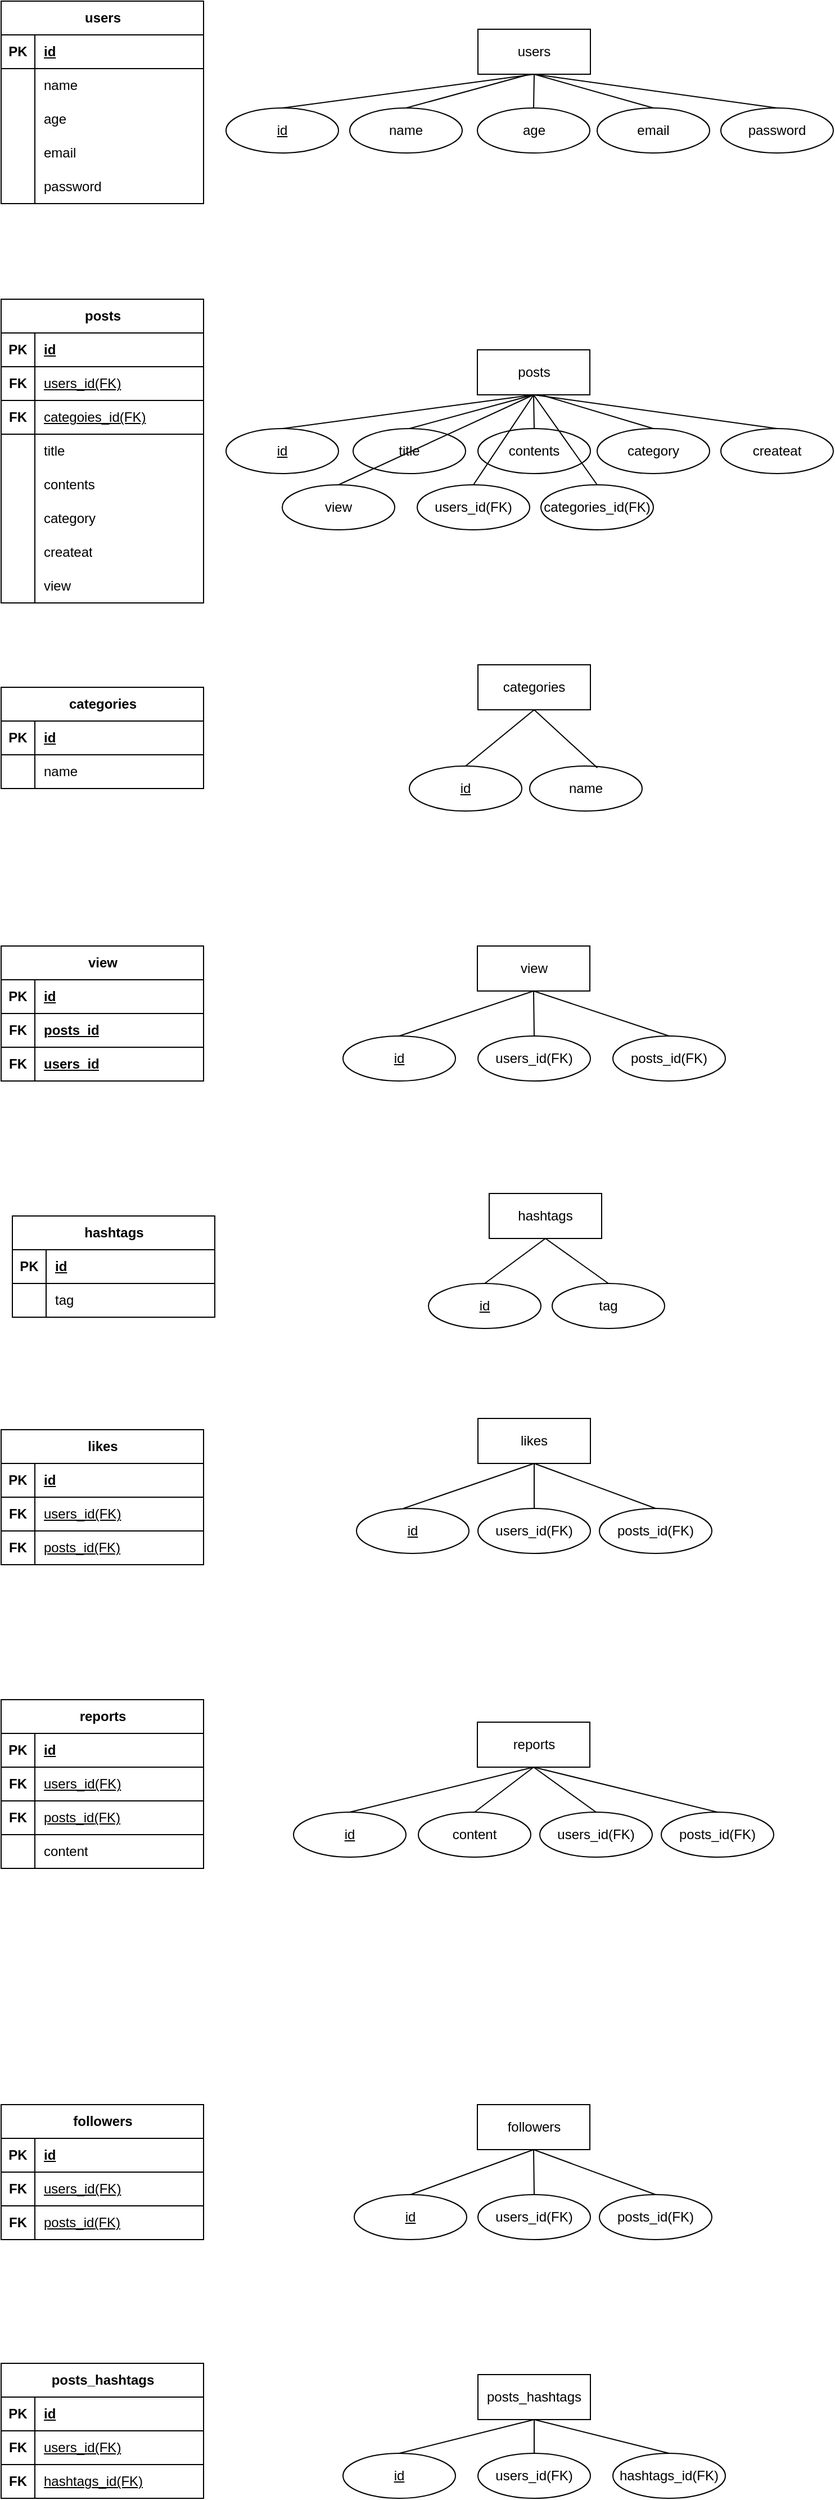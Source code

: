 <mxfile version="28.1.1">
  <diagram name="페이지-1" id="vWVoJDtwX-F9cPXq4eOB">
    <mxGraphModel dx="2129" dy="2240" grid="1" gridSize="10" guides="1" tooltips="1" connect="1" arrows="1" fold="1" page="1" pageScale="1" pageWidth="827" pageHeight="1169" math="0" shadow="0">
      <root>
        <mxCell id="0" />
        <mxCell id="1" parent="0" />
        <mxCell id="KuGaXg8JcHQKKmfSfJ2u-14" value="id" style="ellipse;whiteSpace=wrap;html=1;align=center;fontStyle=4;" vertex="1" parent="1">
          <mxGeometry x="250" y="125" width="100" height="40" as="geometry" />
        </mxCell>
        <mxCell id="KuGaXg8JcHQKKmfSfJ2u-15" value="name" style="ellipse;whiteSpace=wrap;html=1;align=center;" vertex="1" parent="1">
          <mxGeometry x="360" y="125" width="100" height="40" as="geometry" />
        </mxCell>
        <mxCell id="KuGaXg8JcHQKKmfSfJ2u-16" value="password" style="ellipse;whiteSpace=wrap;html=1;align=center;" vertex="1" parent="1">
          <mxGeometry x="690" y="125" width="100" height="40" as="geometry" />
        </mxCell>
        <mxCell id="KuGaXg8JcHQKKmfSfJ2u-17" value="email" style="ellipse;whiteSpace=wrap;html=1;align=center;" vertex="1" parent="1">
          <mxGeometry x="580" y="125" width="100" height="40" as="geometry" />
        </mxCell>
        <mxCell id="KuGaXg8JcHQKKmfSfJ2u-18" value="age" style="ellipse;whiteSpace=wrap;html=1;align=center;" vertex="1" parent="1">
          <mxGeometry x="473.5" y="125" width="100" height="40" as="geometry" />
        </mxCell>
        <mxCell id="KuGaXg8JcHQKKmfSfJ2u-19" value="users" style="whiteSpace=wrap;html=1;align=center;" vertex="1" parent="1">
          <mxGeometry x="474" y="55" width="100" height="40" as="geometry" />
        </mxCell>
        <mxCell id="KuGaXg8JcHQKKmfSfJ2u-24" value="" style="endArrow=none;html=1;rounded=0;entryX=0.5;entryY=1;entryDx=0;entryDy=0;exitX=0.5;exitY=0;exitDx=0;exitDy=0;" edge="1" parent="1" source="KuGaXg8JcHQKKmfSfJ2u-14" target="KuGaXg8JcHQKKmfSfJ2u-19">
          <mxGeometry relative="1" as="geometry">
            <mxPoint x="300" y="123.46" as="sourcePoint" />
            <mxPoint x="460" y="123.46" as="targetPoint" />
          </mxGeometry>
        </mxCell>
        <mxCell id="KuGaXg8JcHQKKmfSfJ2u-25" value="" style="endArrow=none;html=1;rounded=0;exitX=0.5;exitY=0;exitDx=0;exitDy=0;" edge="1" parent="1" source="KuGaXg8JcHQKKmfSfJ2u-15">
          <mxGeometry relative="1" as="geometry">
            <mxPoint x="310" y="135" as="sourcePoint" />
            <mxPoint x="520" y="95" as="targetPoint" />
          </mxGeometry>
        </mxCell>
        <mxCell id="KuGaXg8JcHQKKmfSfJ2u-26" value="" style="endArrow=none;html=1;rounded=0;exitX=0.5;exitY=0;exitDx=0;exitDy=0;entryX=0.5;entryY=1;entryDx=0;entryDy=0;" edge="1" parent="1" source="KuGaXg8JcHQKKmfSfJ2u-18" target="KuGaXg8JcHQKKmfSfJ2u-19">
          <mxGeometry relative="1" as="geometry">
            <mxPoint x="420" y="135" as="sourcePoint" />
            <mxPoint x="530" y="105" as="targetPoint" />
          </mxGeometry>
        </mxCell>
        <mxCell id="KuGaXg8JcHQKKmfSfJ2u-27" value="" style="endArrow=none;html=1;rounded=0;exitX=0.5;exitY=0;exitDx=0;exitDy=0;entryX=0.5;entryY=1;entryDx=0;entryDy=0;" edge="1" parent="1" source="KuGaXg8JcHQKKmfSfJ2u-17" target="KuGaXg8JcHQKKmfSfJ2u-19">
          <mxGeometry relative="1" as="geometry">
            <mxPoint x="534" y="135" as="sourcePoint" />
            <mxPoint x="534" y="105" as="targetPoint" />
          </mxGeometry>
        </mxCell>
        <mxCell id="KuGaXg8JcHQKKmfSfJ2u-28" value="" style="endArrow=none;html=1;rounded=0;exitX=0.5;exitY=0;exitDx=0;exitDy=0;entryX=0.5;entryY=1;entryDx=0;entryDy=0;" edge="1" parent="1" source="KuGaXg8JcHQKKmfSfJ2u-16" target="KuGaXg8JcHQKKmfSfJ2u-19">
          <mxGeometry relative="1" as="geometry">
            <mxPoint x="640" y="135" as="sourcePoint" />
            <mxPoint x="530" y="115" as="targetPoint" />
          </mxGeometry>
        </mxCell>
        <mxCell id="KuGaXg8JcHQKKmfSfJ2u-29" value="users" style="shape=table;startSize=30;container=1;collapsible=1;childLayout=tableLayout;fixedRows=1;rowLines=0;fontStyle=1;align=center;resizeLast=1;html=1;" vertex="1" parent="1">
          <mxGeometry x="50" y="30" width="180" height="180" as="geometry" />
        </mxCell>
        <mxCell id="KuGaXg8JcHQKKmfSfJ2u-30" value="" style="shape=tableRow;horizontal=0;startSize=0;swimlaneHead=0;swimlaneBody=0;fillColor=none;collapsible=0;dropTarget=0;points=[[0,0.5],[1,0.5]];portConstraint=eastwest;top=0;left=0;right=0;bottom=1;" vertex="1" parent="KuGaXg8JcHQKKmfSfJ2u-29">
          <mxGeometry y="30" width="180" height="30" as="geometry" />
        </mxCell>
        <mxCell id="KuGaXg8JcHQKKmfSfJ2u-31" value="PK" style="shape=partialRectangle;connectable=0;fillColor=none;top=0;left=0;bottom=0;right=0;fontStyle=1;overflow=hidden;whiteSpace=wrap;html=1;" vertex="1" parent="KuGaXg8JcHQKKmfSfJ2u-30">
          <mxGeometry width="30" height="30" as="geometry">
            <mxRectangle width="30" height="30" as="alternateBounds" />
          </mxGeometry>
        </mxCell>
        <mxCell id="KuGaXg8JcHQKKmfSfJ2u-32" value="id" style="shape=partialRectangle;connectable=0;fillColor=none;top=0;left=0;bottom=0;right=0;align=left;spacingLeft=6;fontStyle=5;overflow=hidden;whiteSpace=wrap;html=1;" vertex="1" parent="KuGaXg8JcHQKKmfSfJ2u-30">
          <mxGeometry x="30" width="150" height="30" as="geometry">
            <mxRectangle width="150" height="30" as="alternateBounds" />
          </mxGeometry>
        </mxCell>
        <mxCell id="KuGaXg8JcHQKKmfSfJ2u-33" value="" style="shape=tableRow;horizontal=0;startSize=0;swimlaneHead=0;swimlaneBody=0;fillColor=none;collapsible=0;dropTarget=0;points=[[0,0.5],[1,0.5]];portConstraint=eastwest;top=0;left=0;right=0;bottom=0;" vertex="1" parent="KuGaXg8JcHQKKmfSfJ2u-29">
          <mxGeometry y="60" width="180" height="30" as="geometry" />
        </mxCell>
        <mxCell id="KuGaXg8JcHQKKmfSfJ2u-34" value="" style="shape=partialRectangle;connectable=0;fillColor=none;top=0;left=0;bottom=0;right=0;editable=1;overflow=hidden;whiteSpace=wrap;html=1;" vertex="1" parent="KuGaXg8JcHQKKmfSfJ2u-33">
          <mxGeometry width="30" height="30" as="geometry">
            <mxRectangle width="30" height="30" as="alternateBounds" />
          </mxGeometry>
        </mxCell>
        <mxCell id="KuGaXg8JcHQKKmfSfJ2u-35" value="name" style="shape=partialRectangle;connectable=0;fillColor=none;top=0;left=0;bottom=0;right=0;align=left;spacingLeft=6;overflow=hidden;whiteSpace=wrap;html=1;" vertex="1" parent="KuGaXg8JcHQKKmfSfJ2u-33">
          <mxGeometry x="30" width="150" height="30" as="geometry">
            <mxRectangle width="150" height="30" as="alternateBounds" />
          </mxGeometry>
        </mxCell>
        <mxCell id="KuGaXg8JcHQKKmfSfJ2u-36" value="" style="shape=tableRow;horizontal=0;startSize=0;swimlaneHead=0;swimlaneBody=0;fillColor=none;collapsible=0;dropTarget=0;points=[[0,0.5],[1,0.5]];portConstraint=eastwest;top=0;left=0;right=0;bottom=0;" vertex="1" parent="KuGaXg8JcHQKKmfSfJ2u-29">
          <mxGeometry y="90" width="180" height="30" as="geometry" />
        </mxCell>
        <mxCell id="KuGaXg8JcHQKKmfSfJ2u-37" value="" style="shape=partialRectangle;connectable=0;fillColor=none;top=0;left=0;bottom=0;right=0;editable=1;overflow=hidden;whiteSpace=wrap;html=1;" vertex="1" parent="KuGaXg8JcHQKKmfSfJ2u-36">
          <mxGeometry width="30" height="30" as="geometry">
            <mxRectangle width="30" height="30" as="alternateBounds" />
          </mxGeometry>
        </mxCell>
        <mxCell id="KuGaXg8JcHQKKmfSfJ2u-38" value="age" style="shape=partialRectangle;connectable=0;fillColor=none;top=0;left=0;bottom=0;right=0;align=left;spacingLeft=6;overflow=hidden;whiteSpace=wrap;html=1;" vertex="1" parent="KuGaXg8JcHQKKmfSfJ2u-36">
          <mxGeometry x="30" width="150" height="30" as="geometry">
            <mxRectangle width="150" height="30" as="alternateBounds" />
          </mxGeometry>
        </mxCell>
        <mxCell id="KuGaXg8JcHQKKmfSfJ2u-42" value="" style="shape=tableRow;horizontal=0;startSize=0;swimlaneHead=0;swimlaneBody=0;fillColor=none;collapsible=0;dropTarget=0;points=[[0,0.5],[1,0.5]];portConstraint=eastwest;top=0;left=0;right=0;bottom=0;" vertex="1" parent="KuGaXg8JcHQKKmfSfJ2u-29">
          <mxGeometry y="120" width="180" height="30" as="geometry" />
        </mxCell>
        <mxCell id="KuGaXg8JcHQKKmfSfJ2u-43" value="" style="shape=partialRectangle;connectable=0;fillColor=none;top=0;left=0;bottom=0;right=0;editable=1;overflow=hidden;whiteSpace=wrap;html=1;" vertex="1" parent="KuGaXg8JcHQKKmfSfJ2u-42">
          <mxGeometry width="30" height="30" as="geometry">
            <mxRectangle width="30" height="30" as="alternateBounds" />
          </mxGeometry>
        </mxCell>
        <mxCell id="KuGaXg8JcHQKKmfSfJ2u-44" value="email" style="shape=partialRectangle;connectable=0;fillColor=none;top=0;left=0;bottom=0;right=0;align=left;spacingLeft=6;overflow=hidden;whiteSpace=wrap;html=1;" vertex="1" parent="KuGaXg8JcHQKKmfSfJ2u-42">
          <mxGeometry x="30" width="150" height="30" as="geometry">
            <mxRectangle width="150" height="30" as="alternateBounds" />
          </mxGeometry>
        </mxCell>
        <mxCell id="KuGaXg8JcHQKKmfSfJ2u-39" value="" style="shape=tableRow;horizontal=0;startSize=0;swimlaneHead=0;swimlaneBody=0;fillColor=none;collapsible=0;dropTarget=0;points=[[0,0.5],[1,0.5]];portConstraint=eastwest;top=0;left=0;right=0;bottom=0;" vertex="1" parent="KuGaXg8JcHQKKmfSfJ2u-29">
          <mxGeometry y="150" width="180" height="30" as="geometry" />
        </mxCell>
        <mxCell id="KuGaXg8JcHQKKmfSfJ2u-40" value="" style="shape=partialRectangle;connectable=0;fillColor=none;top=0;left=0;bottom=0;right=0;editable=1;overflow=hidden;whiteSpace=wrap;html=1;" vertex="1" parent="KuGaXg8JcHQKKmfSfJ2u-39">
          <mxGeometry width="30" height="30" as="geometry">
            <mxRectangle width="30" height="30" as="alternateBounds" />
          </mxGeometry>
        </mxCell>
        <mxCell id="KuGaXg8JcHQKKmfSfJ2u-41" value="password" style="shape=partialRectangle;connectable=0;fillColor=none;top=0;left=0;bottom=0;right=0;align=left;spacingLeft=6;overflow=hidden;whiteSpace=wrap;html=1;" vertex="1" parent="KuGaXg8JcHQKKmfSfJ2u-39">
          <mxGeometry x="30" width="150" height="30" as="geometry">
            <mxRectangle width="150" height="30" as="alternateBounds" />
          </mxGeometry>
        </mxCell>
        <mxCell id="KuGaXg8JcHQKKmfSfJ2u-51" value="posts" style="whiteSpace=wrap;html=1;align=center;" vertex="1" parent="1">
          <mxGeometry x="473.5" y="340" width="100" height="40" as="geometry" />
        </mxCell>
        <mxCell id="KuGaXg8JcHQKKmfSfJ2u-52" value="id" style="ellipse;whiteSpace=wrap;html=1;align=center;fontStyle=4;" vertex="1" parent="1">
          <mxGeometry x="250" y="410" width="100" height="40" as="geometry" />
        </mxCell>
        <mxCell id="KuGaXg8JcHQKKmfSfJ2u-55" value="view" style="ellipse;whiteSpace=wrap;html=1;align=center;" vertex="1" parent="1">
          <mxGeometry x="300" y="460" width="100" height="40" as="geometry" />
        </mxCell>
        <mxCell id="KuGaXg8JcHQKKmfSfJ2u-56" value="createat" style="ellipse;whiteSpace=wrap;html=1;align=center;" vertex="1" parent="1">
          <mxGeometry x="690" y="410" width="100" height="40" as="geometry" />
        </mxCell>
        <mxCell id="KuGaXg8JcHQKKmfSfJ2u-57" value="category" style="ellipse;whiteSpace=wrap;html=1;align=center;" vertex="1" parent="1">
          <mxGeometry x="580" y="410" width="100" height="40" as="geometry" />
        </mxCell>
        <mxCell id="KuGaXg8JcHQKKmfSfJ2u-58" value="contents" style="ellipse;whiteSpace=wrap;html=1;align=center;" vertex="1" parent="1">
          <mxGeometry x="474" y="410" width="100" height="40" as="geometry" />
        </mxCell>
        <mxCell id="KuGaXg8JcHQKKmfSfJ2u-59" value="title" style="ellipse;whiteSpace=wrap;html=1;align=center;" vertex="1" parent="1">
          <mxGeometry x="363" y="410" width="100" height="40" as="geometry" />
        </mxCell>
        <mxCell id="KuGaXg8JcHQKKmfSfJ2u-63" value="categories_id(FK)" style="ellipse;whiteSpace=wrap;html=1;align=center;" vertex="1" parent="1">
          <mxGeometry x="530" y="460" width="100" height="40" as="geometry" />
        </mxCell>
        <mxCell id="KuGaXg8JcHQKKmfSfJ2u-64" value="users_id(FK)" style="ellipse;whiteSpace=wrap;html=1;align=center;" vertex="1" parent="1">
          <mxGeometry x="420" y="460" width="100" height="40" as="geometry" />
        </mxCell>
        <mxCell id="KuGaXg8JcHQKKmfSfJ2u-67" value="posts" style="shape=table;startSize=30;container=1;collapsible=1;childLayout=tableLayout;fixedRows=1;rowLines=0;fontStyle=1;align=center;resizeLast=1;html=1;" vertex="1" parent="1">
          <mxGeometry x="50" y="295" width="180" height="270" as="geometry" />
        </mxCell>
        <mxCell id="KuGaXg8JcHQKKmfSfJ2u-151" value="" style="shape=tableRow;horizontal=0;startSize=0;swimlaneHead=0;swimlaneBody=0;fillColor=none;collapsible=0;dropTarget=0;points=[[0,0.5],[1,0.5]];portConstraint=eastwest;top=0;left=0;right=0;bottom=1;" vertex="1" parent="KuGaXg8JcHQKKmfSfJ2u-67">
          <mxGeometry y="30" width="180" height="30" as="geometry" />
        </mxCell>
        <mxCell id="KuGaXg8JcHQKKmfSfJ2u-152" value="PK" style="shape=partialRectangle;connectable=0;fillColor=none;top=0;left=0;bottom=0;right=0;fontStyle=1;overflow=hidden;whiteSpace=wrap;html=1;" vertex="1" parent="KuGaXg8JcHQKKmfSfJ2u-151">
          <mxGeometry width="30" height="30" as="geometry">
            <mxRectangle width="30" height="30" as="alternateBounds" />
          </mxGeometry>
        </mxCell>
        <mxCell id="KuGaXg8JcHQKKmfSfJ2u-153" value="id" style="shape=partialRectangle;connectable=0;fillColor=none;top=0;left=0;bottom=0;right=0;align=left;spacingLeft=6;fontStyle=5;overflow=hidden;whiteSpace=wrap;html=1;" vertex="1" parent="KuGaXg8JcHQKKmfSfJ2u-151">
          <mxGeometry x="30" width="150" height="30" as="geometry">
            <mxRectangle width="150" height="30" as="alternateBounds" />
          </mxGeometry>
        </mxCell>
        <mxCell id="KuGaXg8JcHQKKmfSfJ2u-154" value="" style="shape=tableRow;horizontal=0;startSize=0;swimlaneHead=0;swimlaneBody=0;fillColor=none;collapsible=0;dropTarget=0;points=[[0,0.5],[1,0.5]];portConstraint=eastwest;top=0;left=0;right=0;bottom=1;" vertex="1" parent="KuGaXg8JcHQKKmfSfJ2u-67">
          <mxGeometry y="60" width="180" height="30" as="geometry" />
        </mxCell>
        <mxCell id="KuGaXg8JcHQKKmfSfJ2u-155" value="FK" style="shape=partialRectangle;connectable=0;fillColor=none;top=0;left=0;bottom=0;right=0;fontStyle=1;overflow=hidden;whiteSpace=wrap;html=1;" vertex="1" parent="KuGaXg8JcHQKKmfSfJ2u-154">
          <mxGeometry width="30" height="30" as="geometry">
            <mxRectangle width="30" height="30" as="alternateBounds" />
          </mxGeometry>
        </mxCell>
        <mxCell id="KuGaXg8JcHQKKmfSfJ2u-156" value="&lt;span style=&quot;font-weight: 400;&quot;&gt;users_id(FK)&lt;/span&gt;" style="shape=partialRectangle;connectable=0;fillColor=none;top=0;left=0;bottom=0;right=0;align=left;spacingLeft=6;fontStyle=5;overflow=hidden;whiteSpace=wrap;html=1;" vertex="1" parent="KuGaXg8JcHQKKmfSfJ2u-154">
          <mxGeometry x="30" width="150" height="30" as="geometry">
            <mxRectangle width="150" height="30" as="alternateBounds" />
          </mxGeometry>
        </mxCell>
        <mxCell id="KuGaXg8JcHQKKmfSfJ2u-68" value="" style="shape=tableRow;horizontal=0;startSize=0;swimlaneHead=0;swimlaneBody=0;fillColor=none;collapsible=0;dropTarget=0;points=[[0,0.5],[1,0.5]];portConstraint=eastwest;top=0;left=0;right=0;bottom=1;" vertex="1" parent="KuGaXg8JcHQKKmfSfJ2u-67">
          <mxGeometry y="90" width="180" height="30" as="geometry" />
        </mxCell>
        <mxCell id="KuGaXg8JcHQKKmfSfJ2u-69" value="FK" style="shape=partialRectangle;connectable=0;fillColor=none;top=0;left=0;bottom=0;right=0;fontStyle=1;overflow=hidden;whiteSpace=wrap;html=1;" vertex="1" parent="KuGaXg8JcHQKKmfSfJ2u-68">
          <mxGeometry width="30" height="30" as="geometry">
            <mxRectangle width="30" height="30" as="alternateBounds" />
          </mxGeometry>
        </mxCell>
        <mxCell id="KuGaXg8JcHQKKmfSfJ2u-70" value="&lt;span style=&quot;font-weight: 400;&quot;&gt;categoies_id(FK)&lt;/span&gt;" style="shape=partialRectangle;connectable=0;fillColor=none;top=0;left=0;bottom=0;right=0;align=left;spacingLeft=6;fontStyle=5;overflow=hidden;whiteSpace=wrap;html=1;" vertex="1" parent="KuGaXg8JcHQKKmfSfJ2u-68">
          <mxGeometry x="30" width="150" height="30" as="geometry">
            <mxRectangle width="150" height="30" as="alternateBounds" />
          </mxGeometry>
        </mxCell>
        <mxCell id="KuGaXg8JcHQKKmfSfJ2u-71" value="" style="shape=tableRow;horizontal=0;startSize=0;swimlaneHead=0;swimlaneBody=0;fillColor=none;collapsible=0;dropTarget=0;points=[[0,0.5],[1,0.5]];portConstraint=eastwest;top=0;left=0;right=0;bottom=0;" vertex="1" parent="KuGaXg8JcHQKKmfSfJ2u-67">
          <mxGeometry y="120" width="180" height="30" as="geometry" />
        </mxCell>
        <mxCell id="KuGaXg8JcHQKKmfSfJ2u-72" value="" style="shape=partialRectangle;connectable=0;fillColor=none;top=0;left=0;bottom=0;right=0;editable=1;overflow=hidden;whiteSpace=wrap;html=1;" vertex="1" parent="KuGaXg8JcHQKKmfSfJ2u-71">
          <mxGeometry width="30" height="30" as="geometry">
            <mxRectangle width="30" height="30" as="alternateBounds" />
          </mxGeometry>
        </mxCell>
        <mxCell id="KuGaXg8JcHQKKmfSfJ2u-73" value="title" style="shape=partialRectangle;connectable=0;fillColor=none;top=0;left=0;bottom=0;right=0;align=left;spacingLeft=6;overflow=hidden;whiteSpace=wrap;html=1;" vertex="1" parent="KuGaXg8JcHQKKmfSfJ2u-71">
          <mxGeometry x="30" width="150" height="30" as="geometry">
            <mxRectangle width="150" height="30" as="alternateBounds" />
          </mxGeometry>
        </mxCell>
        <mxCell id="KuGaXg8JcHQKKmfSfJ2u-74" value="" style="shape=tableRow;horizontal=0;startSize=0;swimlaneHead=0;swimlaneBody=0;fillColor=none;collapsible=0;dropTarget=0;points=[[0,0.5],[1,0.5]];portConstraint=eastwest;top=0;left=0;right=0;bottom=0;" vertex="1" parent="KuGaXg8JcHQKKmfSfJ2u-67">
          <mxGeometry y="150" width="180" height="30" as="geometry" />
        </mxCell>
        <mxCell id="KuGaXg8JcHQKKmfSfJ2u-75" value="" style="shape=partialRectangle;connectable=0;fillColor=none;top=0;left=0;bottom=0;right=0;editable=1;overflow=hidden;whiteSpace=wrap;html=1;" vertex="1" parent="KuGaXg8JcHQKKmfSfJ2u-74">
          <mxGeometry width="30" height="30" as="geometry">
            <mxRectangle width="30" height="30" as="alternateBounds" />
          </mxGeometry>
        </mxCell>
        <mxCell id="KuGaXg8JcHQKKmfSfJ2u-76" value="contents" style="shape=partialRectangle;connectable=0;fillColor=none;top=0;left=0;bottom=0;right=0;align=left;spacingLeft=6;overflow=hidden;whiteSpace=wrap;html=1;" vertex="1" parent="KuGaXg8JcHQKKmfSfJ2u-74">
          <mxGeometry x="30" width="150" height="30" as="geometry">
            <mxRectangle width="150" height="30" as="alternateBounds" />
          </mxGeometry>
        </mxCell>
        <mxCell id="KuGaXg8JcHQKKmfSfJ2u-77" value="" style="shape=tableRow;horizontal=0;startSize=0;swimlaneHead=0;swimlaneBody=0;fillColor=none;collapsible=0;dropTarget=0;points=[[0,0.5],[1,0.5]];portConstraint=eastwest;top=0;left=0;right=0;bottom=0;" vertex="1" parent="KuGaXg8JcHQKKmfSfJ2u-67">
          <mxGeometry y="180" width="180" height="30" as="geometry" />
        </mxCell>
        <mxCell id="KuGaXg8JcHQKKmfSfJ2u-78" value="" style="shape=partialRectangle;connectable=0;fillColor=none;top=0;left=0;bottom=0;right=0;editable=1;overflow=hidden;whiteSpace=wrap;html=1;" vertex="1" parent="KuGaXg8JcHQKKmfSfJ2u-77">
          <mxGeometry width="30" height="30" as="geometry">
            <mxRectangle width="30" height="30" as="alternateBounds" />
          </mxGeometry>
        </mxCell>
        <mxCell id="KuGaXg8JcHQKKmfSfJ2u-79" value="category" style="shape=partialRectangle;connectable=0;fillColor=none;top=0;left=0;bottom=0;right=0;align=left;spacingLeft=6;overflow=hidden;whiteSpace=wrap;html=1;" vertex="1" parent="KuGaXg8JcHQKKmfSfJ2u-77">
          <mxGeometry x="30" width="150" height="30" as="geometry">
            <mxRectangle width="150" height="30" as="alternateBounds" />
          </mxGeometry>
        </mxCell>
        <mxCell id="KuGaXg8JcHQKKmfSfJ2u-83" value="" style="shape=tableRow;horizontal=0;startSize=0;swimlaneHead=0;swimlaneBody=0;fillColor=none;collapsible=0;dropTarget=0;points=[[0,0.5],[1,0.5]];portConstraint=eastwest;top=0;left=0;right=0;bottom=0;" vertex="1" parent="KuGaXg8JcHQKKmfSfJ2u-67">
          <mxGeometry y="210" width="180" height="30" as="geometry" />
        </mxCell>
        <mxCell id="KuGaXg8JcHQKKmfSfJ2u-84" value="" style="shape=partialRectangle;connectable=0;fillColor=none;top=0;left=0;bottom=0;right=0;editable=1;overflow=hidden;whiteSpace=wrap;html=1;" vertex="1" parent="KuGaXg8JcHQKKmfSfJ2u-83">
          <mxGeometry width="30" height="30" as="geometry">
            <mxRectangle width="30" height="30" as="alternateBounds" />
          </mxGeometry>
        </mxCell>
        <mxCell id="KuGaXg8JcHQKKmfSfJ2u-85" value="createat" style="shape=partialRectangle;connectable=0;fillColor=none;top=0;left=0;bottom=0;right=0;align=left;spacingLeft=6;overflow=hidden;whiteSpace=wrap;html=1;" vertex="1" parent="KuGaXg8JcHQKKmfSfJ2u-83">
          <mxGeometry x="30" width="150" height="30" as="geometry">
            <mxRectangle width="150" height="30" as="alternateBounds" />
          </mxGeometry>
        </mxCell>
        <mxCell id="KuGaXg8JcHQKKmfSfJ2u-86" value="" style="shape=tableRow;horizontal=0;startSize=0;swimlaneHead=0;swimlaneBody=0;fillColor=none;collapsible=0;dropTarget=0;points=[[0,0.5],[1,0.5]];portConstraint=eastwest;top=0;left=0;right=0;bottom=0;" vertex="1" parent="KuGaXg8JcHQKKmfSfJ2u-67">
          <mxGeometry y="240" width="180" height="30" as="geometry" />
        </mxCell>
        <mxCell id="KuGaXg8JcHQKKmfSfJ2u-87" value="" style="shape=partialRectangle;connectable=0;fillColor=none;top=0;left=0;bottom=0;right=0;editable=1;overflow=hidden;whiteSpace=wrap;html=1;" vertex="1" parent="KuGaXg8JcHQKKmfSfJ2u-86">
          <mxGeometry width="30" height="30" as="geometry">
            <mxRectangle width="30" height="30" as="alternateBounds" />
          </mxGeometry>
        </mxCell>
        <mxCell id="KuGaXg8JcHQKKmfSfJ2u-88" value="view" style="shape=partialRectangle;connectable=0;fillColor=none;top=0;left=0;bottom=0;right=0;align=left;spacingLeft=6;overflow=hidden;whiteSpace=wrap;html=1;" vertex="1" parent="KuGaXg8JcHQKKmfSfJ2u-86">
          <mxGeometry x="30" width="150" height="30" as="geometry">
            <mxRectangle width="150" height="30" as="alternateBounds" />
          </mxGeometry>
        </mxCell>
        <mxCell id="KuGaXg8JcHQKKmfSfJ2u-93" value="categories" style="whiteSpace=wrap;html=1;align=center;" vertex="1" parent="1">
          <mxGeometry x="474" y="620" width="100" height="40" as="geometry" />
        </mxCell>
        <mxCell id="KuGaXg8JcHQKKmfSfJ2u-94" value="id" style="ellipse;whiteSpace=wrap;html=1;align=center;fontStyle=4;" vertex="1" parent="1">
          <mxGeometry x="413" y="710" width="100" height="40" as="geometry" />
        </mxCell>
        <mxCell id="KuGaXg8JcHQKKmfSfJ2u-95" value="name" style="ellipse;whiteSpace=wrap;html=1;align=center;" vertex="1" parent="1">
          <mxGeometry x="520" y="710" width="100" height="40" as="geometry" />
        </mxCell>
        <mxCell id="KuGaXg8JcHQKKmfSfJ2u-96" value="categories" style="shape=table;startSize=30;container=1;collapsible=1;childLayout=tableLayout;fixedRows=1;rowLines=0;fontStyle=1;align=center;resizeLast=1;html=1;" vertex="1" parent="1">
          <mxGeometry x="50" y="640" width="180" height="90" as="geometry" />
        </mxCell>
        <mxCell id="KuGaXg8JcHQKKmfSfJ2u-97" value="" style="shape=tableRow;horizontal=0;startSize=0;swimlaneHead=0;swimlaneBody=0;fillColor=none;collapsible=0;dropTarget=0;points=[[0,0.5],[1,0.5]];portConstraint=eastwest;top=0;left=0;right=0;bottom=1;" vertex="1" parent="KuGaXg8JcHQKKmfSfJ2u-96">
          <mxGeometry y="30" width="180" height="30" as="geometry" />
        </mxCell>
        <mxCell id="KuGaXg8JcHQKKmfSfJ2u-98" value="PK" style="shape=partialRectangle;connectable=0;fillColor=none;top=0;left=0;bottom=0;right=0;fontStyle=1;overflow=hidden;whiteSpace=wrap;html=1;" vertex="1" parent="KuGaXg8JcHQKKmfSfJ2u-97">
          <mxGeometry width="30" height="30" as="geometry">
            <mxRectangle width="30" height="30" as="alternateBounds" />
          </mxGeometry>
        </mxCell>
        <mxCell id="KuGaXg8JcHQKKmfSfJ2u-99" value="id" style="shape=partialRectangle;connectable=0;fillColor=none;top=0;left=0;bottom=0;right=0;align=left;spacingLeft=6;fontStyle=5;overflow=hidden;whiteSpace=wrap;html=1;" vertex="1" parent="KuGaXg8JcHQKKmfSfJ2u-97">
          <mxGeometry x="30" width="150" height="30" as="geometry">
            <mxRectangle width="150" height="30" as="alternateBounds" />
          </mxGeometry>
        </mxCell>
        <mxCell id="KuGaXg8JcHQKKmfSfJ2u-100" value="" style="shape=tableRow;horizontal=0;startSize=0;swimlaneHead=0;swimlaneBody=0;fillColor=none;collapsible=0;dropTarget=0;points=[[0,0.5],[1,0.5]];portConstraint=eastwest;top=0;left=0;right=0;bottom=0;" vertex="1" parent="KuGaXg8JcHQKKmfSfJ2u-96">
          <mxGeometry y="60" width="180" height="30" as="geometry" />
        </mxCell>
        <mxCell id="KuGaXg8JcHQKKmfSfJ2u-101" value="" style="shape=partialRectangle;connectable=0;fillColor=none;top=0;left=0;bottom=0;right=0;editable=1;overflow=hidden;whiteSpace=wrap;html=1;" vertex="1" parent="KuGaXg8JcHQKKmfSfJ2u-100">
          <mxGeometry width="30" height="30" as="geometry">
            <mxRectangle width="30" height="30" as="alternateBounds" />
          </mxGeometry>
        </mxCell>
        <mxCell id="KuGaXg8JcHQKKmfSfJ2u-102" value="name" style="shape=partialRectangle;connectable=0;fillColor=none;top=0;left=0;bottom=0;right=0;align=left;spacingLeft=6;overflow=hidden;whiteSpace=wrap;html=1;" vertex="1" parent="KuGaXg8JcHQKKmfSfJ2u-100">
          <mxGeometry x="30" width="150" height="30" as="geometry">
            <mxRectangle width="150" height="30" as="alternateBounds" />
          </mxGeometry>
        </mxCell>
        <mxCell id="KuGaXg8JcHQKKmfSfJ2u-109" value="" style="endArrow=none;html=1;rounded=0;exitX=0.5;exitY=0;exitDx=0;exitDy=0;entryX=0.5;entryY=1;entryDx=0;entryDy=0;" edge="1" parent="1" source="KuGaXg8JcHQKKmfSfJ2u-94" target="KuGaXg8JcHQKKmfSfJ2u-93">
          <mxGeometry relative="1" as="geometry">
            <mxPoint x="460" y="690" as="sourcePoint" />
            <mxPoint x="570" y="660" as="targetPoint" />
          </mxGeometry>
        </mxCell>
        <mxCell id="KuGaXg8JcHQKKmfSfJ2u-110" value="" style="endArrow=none;html=1;rounded=0;exitX=0.602;exitY=0.042;exitDx=0;exitDy=0;entryX=0.5;entryY=1;entryDx=0;entryDy=0;exitPerimeter=0;" edge="1" parent="1" source="KuGaXg8JcHQKKmfSfJ2u-95" target="KuGaXg8JcHQKKmfSfJ2u-93">
          <mxGeometry relative="1" as="geometry">
            <mxPoint x="473" y="720" as="sourcePoint" />
            <mxPoint x="534" y="670" as="targetPoint" />
          </mxGeometry>
        </mxCell>
        <mxCell id="KuGaXg8JcHQKKmfSfJ2u-111" value="view" style="whiteSpace=wrap;html=1;align=center;" vertex="1" parent="1">
          <mxGeometry x="473.5" y="870" width="100" height="40" as="geometry" />
        </mxCell>
        <mxCell id="KuGaXg8JcHQKKmfSfJ2u-112" value="" style="endArrow=none;html=1;rounded=0;exitX=0.5;exitY=0;exitDx=0;exitDy=0;entryX=0.5;entryY=1;entryDx=0;entryDy=0;" edge="1" parent="1" source="KuGaXg8JcHQKKmfSfJ2u-52" target="KuGaXg8JcHQKKmfSfJ2u-51">
          <mxGeometry relative="1" as="geometry">
            <mxPoint x="420" y="135" as="sourcePoint" />
            <mxPoint x="530" y="105" as="targetPoint" />
          </mxGeometry>
        </mxCell>
        <mxCell id="KuGaXg8JcHQKKmfSfJ2u-113" value="" style="endArrow=none;html=1;rounded=0;exitX=0.5;exitY=0;exitDx=0;exitDy=0;entryX=0.5;entryY=1;entryDx=0;entryDy=0;" edge="1" parent="1" source="KuGaXg8JcHQKKmfSfJ2u-59" target="KuGaXg8JcHQKKmfSfJ2u-51">
          <mxGeometry relative="1" as="geometry">
            <mxPoint x="310" y="420" as="sourcePoint" />
            <mxPoint x="533" y="390" as="targetPoint" />
          </mxGeometry>
        </mxCell>
        <mxCell id="KuGaXg8JcHQKKmfSfJ2u-114" value="" style="endArrow=none;html=1;rounded=0;exitX=0.5;exitY=0;exitDx=0;exitDy=0;entryX=0.5;entryY=1;entryDx=0;entryDy=0;" edge="1" parent="1" source="KuGaXg8JcHQKKmfSfJ2u-58" target="KuGaXg8JcHQKKmfSfJ2u-51">
          <mxGeometry relative="1" as="geometry">
            <mxPoint x="423" y="420" as="sourcePoint" />
            <mxPoint x="533" y="390" as="targetPoint" />
          </mxGeometry>
        </mxCell>
        <mxCell id="KuGaXg8JcHQKKmfSfJ2u-115" value="" style="endArrow=none;html=1;rounded=0;exitX=0.5;exitY=0;exitDx=0;exitDy=0;entryX=0.565;entryY=1;entryDx=0;entryDy=0;entryPerimeter=0;" edge="1" parent="1" source="KuGaXg8JcHQKKmfSfJ2u-57" target="KuGaXg8JcHQKKmfSfJ2u-51">
          <mxGeometry relative="1" as="geometry">
            <mxPoint x="534" y="420" as="sourcePoint" />
            <mxPoint x="533" y="390" as="targetPoint" />
          </mxGeometry>
        </mxCell>
        <mxCell id="KuGaXg8JcHQKKmfSfJ2u-116" value="" style="endArrow=none;html=1;rounded=0;exitX=0.5;exitY=0;exitDx=0;exitDy=0;entryX=0.5;entryY=1;entryDx=0;entryDy=0;" edge="1" parent="1" source="KuGaXg8JcHQKKmfSfJ2u-56" target="KuGaXg8JcHQKKmfSfJ2u-51">
          <mxGeometry relative="1" as="geometry">
            <mxPoint x="640" y="420" as="sourcePoint" />
            <mxPoint x="540" y="390" as="targetPoint" />
          </mxGeometry>
        </mxCell>
        <mxCell id="KuGaXg8JcHQKKmfSfJ2u-117" value="" style="endArrow=none;html=1;rounded=0;exitX=0.5;exitY=0;exitDx=0;exitDy=0;entryX=0.5;entryY=1;entryDx=0;entryDy=0;" edge="1" parent="1" source="KuGaXg8JcHQKKmfSfJ2u-55" target="KuGaXg8JcHQKKmfSfJ2u-51">
          <mxGeometry relative="1" as="geometry">
            <mxPoint x="750" y="420" as="sourcePoint" />
            <mxPoint x="533" y="390" as="targetPoint" />
          </mxGeometry>
        </mxCell>
        <mxCell id="KuGaXg8JcHQKKmfSfJ2u-118" value="users_id(FK)" style="ellipse;whiteSpace=wrap;html=1;align=center;" vertex="1" parent="1">
          <mxGeometry x="474" y="950" width="100" height="40" as="geometry" />
        </mxCell>
        <mxCell id="KuGaXg8JcHQKKmfSfJ2u-119" value="posts_id(FK)" style="ellipse;whiteSpace=wrap;html=1;align=center;" vertex="1" parent="1">
          <mxGeometry x="594" y="950" width="100" height="40" as="geometry" />
        </mxCell>
        <mxCell id="KuGaXg8JcHQKKmfSfJ2u-120" value="id" style="ellipse;whiteSpace=wrap;html=1;align=center;fontStyle=4;" vertex="1" parent="1">
          <mxGeometry x="354" y="950" width="100" height="40" as="geometry" />
        </mxCell>
        <mxCell id="KuGaXg8JcHQKKmfSfJ2u-121" value="" style="endArrow=none;html=1;rounded=0;exitX=0.5;exitY=0;exitDx=0;exitDy=0;entryX=0.5;entryY=1;entryDx=0;entryDy=0;" edge="1" parent="1" source="KuGaXg8JcHQKKmfSfJ2u-64" target="KuGaXg8JcHQKKmfSfJ2u-51">
          <mxGeometry relative="1" as="geometry">
            <mxPoint x="360" y="470" as="sourcePoint" />
            <mxPoint x="533" y="390" as="targetPoint" />
          </mxGeometry>
        </mxCell>
        <mxCell id="KuGaXg8JcHQKKmfSfJ2u-122" value="" style="endArrow=none;html=1;rounded=0;exitX=0.5;exitY=0;exitDx=0;exitDy=0;entryX=0.5;entryY=1;entryDx=0;entryDy=0;" edge="1" parent="1" source="KuGaXg8JcHQKKmfSfJ2u-63" target="KuGaXg8JcHQKKmfSfJ2u-51">
          <mxGeometry relative="1" as="geometry">
            <mxPoint x="480" y="470" as="sourcePoint" />
            <mxPoint x="533" y="390" as="targetPoint" />
          </mxGeometry>
        </mxCell>
        <mxCell id="KuGaXg8JcHQKKmfSfJ2u-123" value="" style="endArrow=none;html=1;rounded=0;exitX=0.5;exitY=0;exitDx=0;exitDy=0;entryX=0.5;entryY=1;entryDx=0;entryDy=0;" edge="1" parent="1" source="KuGaXg8JcHQKKmfSfJ2u-120" target="KuGaXg8JcHQKKmfSfJ2u-111">
          <mxGeometry relative="1" as="geometry">
            <mxPoint x="473" y="720" as="sourcePoint" />
            <mxPoint x="534" y="670" as="targetPoint" />
          </mxGeometry>
        </mxCell>
        <mxCell id="KuGaXg8JcHQKKmfSfJ2u-124" value="" style="endArrow=none;html=1;rounded=0;exitX=0.5;exitY=0;exitDx=0;exitDy=0;entryX=0.5;entryY=1;entryDx=0;entryDy=0;" edge="1" parent="1" source="KuGaXg8JcHQKKmfSfJ2u-118" target="KuGaXg8JcHQKKmfSfJ2u-111">
          <mxGeometry relative="1" as="geometry">
            <mxPoint x="414" y="960" as="sourcePoint" />
            <mxPoint x="533" y="920" as="targetPoint" />
          </mxGeometry>
        </mxCell>
        <mxCell id="KuGaXg8JcHQKKmfSfJ2u-125" value="" style="endArrow=none;html=1;rounded=0;exitX=0.5;exitY=0;exitDx=0;exitDy=0;entryX=0.5;entryY=1;entryDx=0;entryDy=0;" edge="1" parent="1" source="KuGaXg8JcHQKKmfSfJ2u-119" target="KuGaXg8JcHQKKmfSfJ2u-111">
          <mxGeometry relative="1" as="geometry">
            <mxPoint x="534" y="960" as="sourcePoint" />
            <mxPoint x="533" y="920" as="targetPoint" />
          </mxGeometry>
        </mxCell>
        <mxCell id="KuGaXg8JcHQKKmfSfJ2u-126" value="view" style="shape=table;startSize=30;container=1;collapsible=1;childLayout=tableLayout;fixedRows=1;rowLines=0;fontStyle=1;align=center;resizeLast=1;html=1;" vertex="1" parent="1">
          <mxGeometry x="50" y="870" width="180" height="120" as="geometry" />
        </mxCell>
        <mxCell id="KuGaXg8JcHQKKmfSfJ2u-136" value="" style="shape=tableRow;horizontal=0;startSize=0;swimlaneHead=0;swimlaneBody=0;fillColor=none;collapsible=0;dropTarget=0;points=[[0,0.5],[1,0.5]];portConstraint=eastwest;top=0;left=0;right=0;bottom=1;" vertex="1" parent="KuGaXg8JcHQKKmfSfJ2u-126">
          <mxGeometry y="30" width="180" height="30" as="geometry" />
        </mxCell>
        <mxCell id="KuGaXg8JcHQKKmfSfJ2u-137" value="PK" style="shape=partialRectangle;connectable=0;fillColor=none;top=0;left=0;bottom=0;right=0;fontStyle=1;overflow=hidden;whiteSpace=wrap;html=1;" vertex="1" parent="KuGaXg8JcHQKKmfSfJ2u-136">
          <mxGeometry width="30" height="30" as="geometry">
            <mxRectangle width="30" height="30" as="alternateBounds" />
          </mxGeometry>
        </mxCell>
        <mxCell id="KuGaXg8JcHQKKmfSfJ2u-138" value="id" style="shape=partialRectangle;connectable=0;fillColor=none;top=0;left=0;bottom=0;right=0;align=left;spacingLeft=6;fontStyle=5;overflow=hidden;whiteSpace=wrap;html=1;" vertex="1" parent="KuGaXg8JcHQKKmfSfJ2u-136">
          <mxGeometry x="30" width="150" height="30" as="geometry">
            <mxRectangle width="150" height="30" as="alternateBounds" />
          </mxGeometry>
        </mxCell>
        <mxCell id="KuGaXg8JcHQKKmfSfJ2u-139" value="" style="shape=tableRow;horizontal=0;startSize=0;swimlaneHead=0;swimlaneBody=0;fillColor=none;collapsible=0;dropTarget=0;points=[[0,0.5],[1,0.5]];portConstraint=eastwest;top=0;left=0;right=0;bottom=1;" vertex="1" parent="KuGaXg8JcHQKKmfSfJ2u-126">
          <mxGeometry y="60" width="180" height="30" as="geometry" />
        </mxCell>
        <mxCell id="KuGaXg8JcHQKKmfSfJ2u-140" value="FK" style="shape=partialRectangle;connectable=0;fillColor=none;top=0;left=0;bottom=0;right=0;fontStyle=1;overflow=hidden;whiteSpace=wrap;html=1;" vertex="1" parent="KuGaXg8JcHQKKmfSfJ2u-139">
          <mxGeometry width="30" height="30" as="geometry">
            <mxRectangle width="30" height="30" as="alternateBounds" />
          </mxGeometry>
        </mxCell>
        <mxCell id="KuGaXg8JcHQKKmfSfJ2u-141" value="posts_id" style="shape=partialRectangle;connectable=0;fillColor=none;top=0;left=0;bottom=0;right=0;align=left;spacingLeft=6;fontStyle=5;overflow=hidden;whiteSpace=wrap;html=1;" vertex="1" parent="KuGaXg8JcHQKKmfSfJ2u-139">
          <mxGeometry x="30" width="150" height="30" as="geometry">
            <mxRectangle width="150" height="30" as="alternateBounds" />
          </mxGeometry>
        </mxCell>
        <mxCell id="KuGaXg8JcHQKKmfSfJ2u-127" value="" style="shape=tableRow;horizontal=0;startSize=0;swimlaneHead=0;swimlaneBody=0;fillColor=none;collapsible=0;dropTarget=0;points=[[0,0.5],[1,0.5]];portConstraint=eastwest;top=0;left=0;right=0;bottom=1;" vertex="1" parent="KuGaXg8JcHQKKmfSfJ2u-126">
          <mxGeometry y="90" width="180" height="30" as="geometry" />
        </mxCell>
        <mxCell id="KuGaXg8JcHQKKmfSfJ2u-128" value="FK" style="shape=partialRectangle;connectable=0;fillColor=none;top=0;left=0;bottom=0;right=0;fontStyle=1;overflow=hidden;whiteSpace=wrap;html=1;" vertex="1" parent="KuGaXg8JcHQKKmfSfJ2u-127">
          <mxGeometry width="30" height="30" as="geometry">
            <mxRectangle width="30" height="30" as="alternateBounds" />
          </mxGeometry>
        </mxCell>
        <mxCell id="KuGaXg8JcHQKKmfSfJ2u-129" value="users_id" style="shape=partialRectangle;connectable=0;fillColor=none;top=0;left=0;bottom=0;right=0;align=left;spacingLeft=6;fontStyle=5;overflow=hidden;whiteSpace=wrap;html=1;" vertex="1" parent="KuGaXg8JcHQKKmfSfJ2u-127">
          <mxGeometry x="30" width="150" height="30" as="geometry">
            <mxRectangle width="150" height="30" as="alternateBounds" />
          </mxGeometry>
        </mxCell>
        <mxCell id="KuGaXg8JcHQKKmfSfJ2u-157" value="hashtags" style="whiteSpace=wrap;html=1;align=center;" vertex="1" parent="1">
          <mxGeometry x="484" y="1090" width="100" height="40" as="geometry" />
        </mxCell>
        <mxCell id="KuGaXg8JcHQKKmfSfJ2u-158" value="id" style="ellipse;whiteSpace=wrap;html=1;align=center;fontStyle=4;" vertex="1" parent="1">
          <mxGeometry x="430" y="1170" width="100" height="40" as="geometry" />
        </mxCell>
        <mxCell id="KuGaXg8JcHQKKmfSfJ2u-159" value="tag" style="ellipse;whiteSpace=wrap;html=1;align=center;" vertex="1" parent="1">
          <mxGeometry x="540" y="1170" width="100" height="40" as="geometry" />
        </mxCell>
        <mxCell id="KuGaXg8JcHQKKmfSfJ2u-160" value="" style="endArrow=none;html=1;rounded=0;exitX=0.5;exitY=0;exitDx=0;exitDy=0;entryX=0.5;entryY=1;entryDx=0;entryDy=0;" edge="1" parent="1" source="KuGaXg8JcHQKKmfSfJ2u-158" target="KuGaXg8JcHQKKmfSfJ2u-157">
          <mxGeometry relative="1" as="geometry">
            <mxPoint x="590" y="1130" as="sourcePoint" />
            <mxPoint x="710" y="1090" as="targetPoint" />
          </mxGeometry>
        </mxCell>
        <mxCell id="KuGaXg8JcHQKKmfSfJ2u-161" value="" style="endArrow=none;html=1;rounded=0;exitX=0.5;exitY=0;exitDx=0;exitDy=0;entryX=0.5;entryY=1;entryDx=0;entryDy=0;" edge="1" parent="1" source="KuGaXg8JcHQKKmfSfJ2u-159" target="KuGaXg8JcHQKKmfSfJ2u-157">
          <mxGeometry relative="1" as="geometry">
            <mxPoint x="490" y="1180" as="sourcePoint" />
            <mxPoint x="544" y="1140" as="targetPoint" />
          </mxGeometry>
        </mxCell>
        <mxCell id="KuGaXg8JcHQKKmfSfJ2u-162" value="hashtags" style="shape=table;startSize=30;container=1;collapsible=1;childLayout=tableLayout;fixedRows=1;rowLines=0;fontStyle=1;align=center;resizeLast=1;html=1;" vertex="1" parent="1">
          <mxGeometry x="60" y="1110" width="180" height="90" as="geometry" />
        </mxCell>
        <mxCell id="KuGaXg8JcHQKKmfSfJ2u-163" value="" style="shape=tableRow;horizontal=0;startSize=0;swimlaneHead=0;swimlaneBody=0;fillColor=none;collapsible=0;dropTarget=0;points=[[0,0.5],[1,0.5]];portConstraint=eastwest;top=0;left=0;right=0;bottom=1;" vertex="1" parent="KuGaXg8JcHQKKmfSfJ2u-162">
          <mxGeometry y="30" width="180" height="30" as="geometry" />
        </mxCell>
        <mxCell id="KuGaXg8JcHQKKmfSfJ2u-164" value="PK" style="shape=partialRectangle;connectable=0;fillColor=none;top=0;left=0;bottom=0;right=0;fontStyle=1;overflow=hidden;whiteSpace=wrap;html=1;" vertex="1" parent="KuGaXg8JcHQKKmfSfJ2u-163">
          <mxGeometry width="30" height="30" as="geometry">
            <mxRectangle width="30" height="30" as="alternateBounds" />
          </mxGeometry>
        </mxCell>
        <mxCell id="KuGaXg8JcHQKKmfSfJ2u-165" value="id" style="shape=partialRectangle;connectable=0;fillColor=none;top=0;left=0;bottom=0;right=0;align=left;spacingLeft=6;fontStyle=5;overflow=hidden;whiteSpace=wrap;html=1;" vertex="1" parent="KuGaXg8JcHQKKmfSfJ2u-163">
          <mxGeometry x="30" width="150" height="30" as="geometry">
            <mxRectangle width="150" height="30" as="alternateBounds" />
          </mxGeometry>
        </mxCell>
        <mxCell id="KuGaXg8JcHQKKmfSfJ2u-166" value="" style="shape=tableRow;horizontal=0;startSize=0;swimlaneHead=0;swimlaneBody=0;fillColor=none;collapsible=0;dropTarget=0;points=[[0,0.5],[1,0.5]];portConstraint=eastwest;top=0;left=0;right=0;bottom=0;" vertex="1" parent="KuGaXg8JcHQKKmfSfJ2u-162">
          <mxGeometry y="60" width="180" height="30" as="geometry" />
        </mxCell>
        <mxCell id="KuGaXg8JcHQKKmfSfJ2u-167" value="" style="shape=partialRectangle;connectable=0;fillColor=none;top=0;left=0;bottom=0;right=0;editable=1;overflow=hidden;whiteSpace=wrap;html=1;" vertex="1" parent="KuGaXg8JcHQKKmfSfJ2u-166">
          <mxGeometry width="30" height="30" as="geometry">
            <mxRectangle width="30" height="30" as="alternateBounds" />
          </mxGeometry>
        </mxCell>
        <mxCell id="KuGaXg8JcHQKKmfSfJ2u-168" value="tag" style="shape=partialRectangle;connectable=0;fillColor=none;top=0;left=0;bottom=0;right=0;align=left;spacingLeft=6;overflow=hidden;whiteSpace=wrap;html=1;" vertex="1" parent="KuGaXg8JcHQKKmfSfJ2u-166">
          <mxGeometry x="30" width="150" height="30" as="geometry">
            <mxRectangle width="150" height="30" as="alternateBounds" />
          </mxGeometry>
        </mxCell>
        <mxCell id="KuGaXg8JcHQKKmfSfJ2u-170" value="likes" style="whiteSpace=wrap;html=1;align=center;" vertex="1" parent="1">
          <mxGeometry x="474" y="1290" width="100" height="40" as="geometry" />
        </mxCell>
        <mxCell id="KuGaXg8JcHQKKmfSfJ2u-171" value="users_id(FK)" style="ellipse;whiteSpace=wrap;html=1;align=center;" vertex="1" parent="1">
          <mxGeometry x="474" y="1370" width="100" height="40" as="geometry" />
        </mxCell>
        <mxCell id="KuGaXg8JcHQKKmfSfJ2u-172" value="posts_id(FK)" style="ellipse;whiteSpace=wrap;html=1;align=center;" vertex="1" parent="1">
          <mxGeometry x="582" y="1370" width="100" height="40" as="geometry" />
        </mxCell>
        <mxCell id="KuGaXg8JcHQKKmfSfJ2u-173" value="" style="endArrow=none;html=1;rounded=0;exitX=0.5;exitY=0;exitDx=0;exitDy=0;entryX=0.5;entryY=1;entryDx=0;entryDy=0;" edge="1" parent="1" source="KuGaXg8JcHQKKmfSfJ2u-171" target="KuGaXg8JcHQKKmfSfJ2u-170">
          <mxGeometry relative="1" as="geometry">
            <mxPoint x="480" y="1120" as="sourcePoint" />
            <mxPoint x="534" y="1080" as="targetPoint" />
          </mxGeometry>
        </mxCell>
        <mxCell id="KuGaXg8JcHQKKmfSfJ2u-174" value="" style="endArrow=none;html=1;rounded=0;exitX=0.5;exitY=0;exitDx=0;exitDy=0;entryX=0.5;entryY=1;entryDx=0;entryDy=0;" edge="1" parent="1" source="KuGaXg8JcHQKKmfSfJ2u-172" target="KuGaXg8JcHQKKmfSfJ2u-170">
          <mxGeometry relative="1" as="geometry">
            <mxPoint x="473" y="1380" as="sourcePoint" />
            <mxPoint x="534" y="1340" as="targetPoint" />
          </mxGeometry>
        </mxCell>
        <mxCell id="KuGaXg8JcHQKKmfSfJ2u-175" value="likes" style="shape=table;startSize=30;container=1;collapsible=1;childLayout=tableLayout;fixedRows=1;rowLines=0;fontStyle=1;align=center;resizeLast=1;html=1;" vertex="1" parent="1">
          <mxGeometry x="50" y="1300" width="180" height="120" as="geometry" />
        </mxCell>
        <mxCell id="KuGaXg8JcHQKKmfSfJ2u-185" value="" style="shape=tableRow;horizontal=0;startSize=0;swimlaneHead=0;swimlaneBody=0;fillColor=none;collapsible=0;dropTarget=0;points=[[0,0.5],[1,0.5]];portConstraint=eastwest;top=0;left=0;right=0;bottom=1;" vertex="1" parent="KuGaXg8JcHQKKmfSfJ2u-175">
          <mxGeometry y="30" width="180" height="30" as="geometry" />
        </mxCell>
        <mxCell id="KuGaXg8JcHQKKmfSfJ2u-186" value="PK" style="shape=partialRectangle;connectable=0;fillColor=none;top=0;left=0;bottom=0;right=0;fontStyle=1;overflow=hidden;whiteSpace=wrap;html=1;" vertex="1" parent="KuGaXg8JcHQKKmfSfJ2u-185">
          <mxGeometry width="30" height="30" as="geometry">
            <mxRectangle width="30" height="30" as="alternateBounds" />
          </mxGeometry>
        </mxCell>
        <mxCell id="KuGaXg8JcHQKKmfSfJ2u-187" value="id" style="shape=partialRectangle;connectable=0;fillColor=none;top=0;left=0;bottom=0;right=0;align=left;spacingLeft=6;fontStyle=5;overflow=hidden;whiteSpace=wrap;html=1;" vertex="1" parent="KuGaXg8JcHQKKmfSfJ2u-185">
          <mxGeometry x="30" width="150" height="30" as="geometry">
            <mxRectangle width="150" height="30" as="alternateBounds" />
          </mxGeometry>
        </mxCell>
        <mxCell id="KuGaXg8JcHQKKmfSfJ2u-182" value="" style="shape=tableRow;horizontal=0;startSize=0;swimlaneHead=0;swimlaneBody=0;fillColor=none;collapsible=0;dropTarget=0;points=[[0,0.5],[1,0.5]];portConstraint=eastwest;top=0;left=0;right=0;bottom=1;" vertex="1" parent="KuGaXg8JcHQKKmfSfJ2u-175">
          <mxGeometry y="60" width="180" height="30" as="geometry" />
        </mxCell>
        <mxCell id="KuGaXg8JcHQKKmfSfJ2u-183" value="FK" style="shape=partialRectangle;connectable=0;fillColor=none;top=0;left=0;bottom=0;right=0;fontStyle=1;overflow=hidden;whiteSpace=wrap;html=1;" vertex="1" parent="KuGaXg8JcHQKKmfSfJ2u-182">
          <mxGeometry width="30" height="30" as="geometry">
            <mxRectangle width="30" height="30" as="alternateBounds" />
          </mxGeometry>
        </mxCell>
        <mxCell id="KuGaXg8JcHQKKmfSfJ2u-184" value="&lt;span style=&quot;font-weight: 400; text-align: center;&quot;&gt;users_id(FK)&lt;/span&gt;" style="shape=partialRectangle;connectable=0;fillColor=none;top=0;left=0;bottom=0;right=0;align=left;spacingLeft=6;fontStyle=5;overflow=hidden;whiteSpace=wrap;html=1;" vertex="1" parent="KuGaXg8JcHQKKmfSfJ2u-182">
          <mxGeometry x="30" width="150" height="30" as="geometry">
            <mxRectangle width="150" height="30" as="alternateBounds" />
          </mxGeometry>
        </mxCell>
        <mxCell id="KuGaXg8JcHQKKmfSfJ2u-176" value="" style="shape=tableRow;horizontal=0;startSize=0;swimlaneHead=0;swimlaneBody=0;fillColor=none;collapsible=0;dropTarget=0;points=[[0,0.5],[1,0.5]];portConstraint=eastwest;top=0;left=0;right=0;bottom=1;" vertex="1" parent="KuGaXg8JcHQKKmfSfJ2u-175">
          <mxGeometry y="90" width="180" height="30" as="geometry" />
        </mxCell>
        <mxCell id="KuGaXg8JcHQKKmfSfJ2u-177" value="FK" style="shape=partialRectangle;connectable=0;fillColor=none;top=0;left=0;bottom=0;right=0;fontStyle=1;overflow=hidden;whiteSpace=wrap;html=1;" vertex="1" parent="KuGaXg8JcHQKKmfSfJ2u-176">
          <mxGeometry width="30" height="30" as="geometry">
            <mxRectangle width="30" height="30" as="alternateBounds" />
          </mxGeometry>
        </mxCell>
        <mxCell id="KuGaXg8JcHQKKmfSfJ2u-178" value="&lt;span style=&quot;font-weight: 400; text-align: center;&quot;&gt;posts_id(FK)&lt;/span&gt;" style="shape=partialRectangle;connectable=0;fillColor=none;top=0;left=0;bottom=0;right=0;align=left;spacingLeft=6;fontStyle=5;overflow=hidden;whiteSpace=wrap;html=1;" vertex="1" parent="KuGaXg8JcHQKKmfSfJ2u-176">
          <mxGeometry x="30" width="150" height="30" as="geometry">
            <mxRectangle width="150" height="30" as="alternateBounds" />
          </mxGeometry>
        </mxCell>
        <mxCell id="KuGaXg8JcHQKKmfSfJ2u-188" value="id" style="ellipse;whiteSpace=wrap;html=1;align=center;fontStyle=4;" vertex="1" parent="1">
          <mxGeometry x="366" y="1370" width="100" height="40" as="geometry" />
        </mxCell>
        <mxCell id="KuGaXg8JcHQKKmfSfJ2u-189" value="" style="endArrow=none;html=1;rounded=0;exitX=0.417;exitY=0;exitDx=0;exitDy=0;entryX=0.5;entryY=1;entryDx=0;entryDy=0;exitPerimeter=0;" edge="1" parent="1" source="KuGaXg8JcHQKKmfSfJ2u-188" target="KuGaXg8JcHQKKmfSfJ2u-170">
          <mxGeometry relative="1" as="geometry">
            <mxPoint x="535" y="1380" as="sourcePoint" />
            <mxPoint x="534" y="1340" as="targetPoint" />
          </mxGeometry>
        </mxCell>
        <mxCell id="KuGaXg8JcHQKKmfSfJ2u-209" value="reports" style="whiteSpace=wrap;html=1;align=center;" vertex="1" parent="1">
          <mxGeometry x="473.5" y="1560" width="100" height="40" as="geometry" />
        </mxCell>
        <mxCell id="KuGaXg8JcHQKKmfSfJ2u-210" value="id" style="ellipse;whiteSpace=wrap;html=1;align=center;fontStyle=4;" vertex="1" parent="1">
          <mxGeometry x="310" y="1640" width="100" height="40" as="geometry" />
        </mxCell>
        <mxCell id="KuGaXg8JcHQKKmfSfJ2u-211" value="content" style="ellipse;whiteSpace=wrap;html=1;align=center;" vertex="1" parent="1">
          <mxGeometry x="421" y="1640" width="100" height="40" as="geometry" />
        </mxCell>
        <mxCell id="KuGaXg8JcHQKKmfSfJ2u-213" value="users_id(FK)" style="ellipse;whiteSpace=wrap;html=1;align=center;" vertex="1" parent="1">
          <mxGeometry x="529" y="1640" width="100" height="40" as="geometry" />
        </mxCell>
        <mxCell id="KuGaXg8JcHQKKmfSfJ2u-214" value="posts_id(FK)" style="ellipse;whiteSpace=wrap;html=1;align=center;" vertex="1" parent="1">
          <mxGeometry x="637" y="1640" width="100" height="40" as="geometry" />
        </mxCell>
        <mxCell id="KuGaXg8JcHQKKmfSfJ2u-215" value="" style="endArrow=none;html=1;rounded=0;exitX=0.5;exitY=0;exitDx=0;exitDy=0;entryX=0.5;entryY=1;entryDx=0;entryDy=0;" edge="1" parent="1" source="KuGaXg8JcHQKKmfSfJ2u-210" target="KuGaXg8JcHQKKmfSfJ2u-209">
          <mxGeometry relative="1" as="geometry">
            <mxPoint x="418" y="1380" as="sourcePoint" />
            <mxPoint x="534" y="1340" as="targetPoint" />
          </mxGeometry>
        </mxCell>
        <mxCell id="KuGaXg8JcHQKKmfSfJ2u-217" value="" style="endArrow=none;html=1;rounded=0;exitX=0.5;exitY=0;exitDx=0;exitDy=0;entryX=0.5;entryY=1;entryDx=0;entryDy=0;" edge="1" parent="1" source="KuGaXg8JcHQKKmfSfJ2u-211" target="KuGaXg8JcHQKKmfSfJ2u-209">
          <mxGeometry relative="1" as="geometry">
            <mxPoint x="370" y="1650" as="sourcePoint" />
            <mxPoint x="534" y="1610" as="targetPoint" />
          </mxGeometry>
        </mxCell>
        <mxCell id="KuGaXg8JcHQKKmfSfJ2u-218" value="" style="endArrow=none;html=1;rounded=0;exitX=0.5;exitY=0;exitDx=0;exitDy=0;entryX=0.5;entryY=1;entryDx=0;entryDy=0;" edge="1" parent="1" source="KuGaXg8JcHQKKmfSfJ2u-213" target="KuGaXg8JcHQKKmfSfJ2u-209">
          <mxGeometry relative="1" as="geometry">
            <mxPoint x="481" y="1650" as="sourcePoint" />
            <mxPoint x="534" y="1610" as="targetPoint" />
          </mxGeometry>
        </mxCell>
        <mxCell id="KuGaXg8JcHQKKmfSfJ2u-219" value="" style="endArrow=none;html=1;rounded=0;exitX=0.5;exitY=0;exitDx=0;exitDy=0;entryX=0.5;entryY=1;entryDx=0;entryDy=0;" edge="1" parent="1" source="KuGaXg8JcHQKKmfSfJ2u-214" target="KuGaXg8JcHQKKmfSfJ2u-209">
          <mxGeometry relative="1" as="geometry">
            <mxPoint x="589" y="1650" as="sourcePoint" />
            <mxPoint x="534" y="1610" as="targetPoint" />
          </mxGeometry>
        </mxCell>
        <mxCell id="KuGaXg8JcHQKKmfSfJ2u-233" value="reports" style="shape=table;startSize=30;container=1;collapsible=1;childLayout=tableLayout;fixedRows=1;rowLines=0;fontStyle=1;align=center;resizeLast=1;html=1;" vertex="1" parent="1">
          <mxGeometry x="50" y="1540" width="180" height="150" as="geometry" />
        </mxCell>
        <mxCell id="KuGaXg8JcHQKKmfSfJ2u-234" value="" style="shape=tableRow;horizontal=0;startSize=0;swimlaneHead=0;swimlaneBody=0;fillColor=none;collapsible=0;dropTarget=0;points=[[0,0.5],[1,0.5]];portConstraint=eastwest;top=0;left=0;right=0;bottom=1;" vertex="1" parent="KuGaXg8JcHQKKmfSfJ2u-233">
          <mxGeometry y="30" width="180" height="30" as="geometry" />
        </mxCell>
        <mxCell id="KuGaXg8JcHQKKmfSfJ2u-235" value="PK" style="shape=partialRectangle;connectable=0;fillColor=none;top=0;left=0;bottom=0;right=0;fontStyle=1;overflow=hidden;whiteSpace=wrap;html=1;" vertex="1" parent="KuGaXg8JcHQKKmfSfJ2u-234">
          <mxGeometry width="30" height="30" as="geometry">
            <mxRectangle width="30" height="30" as="alternateBounds" />
          </mxGeometry>
        </mxCell>
        <mxCell id="KuGaXg8JcHQKKmfSfJ2u-236" value="id" style="shape=partialRectangle;connectable=0;fillColor=none;top=0;left=0;bottom=0;right=0;align=left;spacingLeft=6;fontStyle=5;overflow=hidden;whiteSpace=wrap;html=1;" vertex="1" parent="KuGaXg8JcHQKKmfSfJ2u-234">
          <mxGeometry x="30" width="150" height="30" as="geometry">
            <mxRectangle width="150" height="30" as="alternateBounds" />
          </mxGeometry>
        </mxCell>
        <mxCell id="KuGaXg8JcHQKKmfSfJ2u-237" value="" style="shape=tableRow;horizontal=0;startSize=0;swimlaneHead=0;swimlaneBody=0;fillColor=none;collapsible=0;dropTarget=0;points=[[0,0.5],[1,0.5]];portConstraint=eastwest;top=0;left=0;right=0;bottom=1;" vertex="1" parent="KuGaXg8JcHQKKmfSfJ2u-233">
          <mxGeometry y="60" width="180" height="30" as="geometry" />
        </mxCell>
        <mxCell id="KuGaXg8JcHQKKmfSfJ2u-238" value="FK" style="shape=partialRectangle;connectable=0;fillColor=none;top=0;left=0;bottom=0;right=0;fontStyle=1;overflow=hidden;whiteSpace=wrap;html=1;" vertex="1" parent="KuGaXg8JcHQKKmfSfJ2u-237">
          <mxGeometry width="30" height="30" as="geometry">
            <mxRectangle width="30" height="30" as="alternateBounds" />
          </mxGeometry>
        </mxCell>
        <mxCell id="KuGaXg8JcHQKKmfSfJ2u-239" value="&lt;span style=&quot;font-weight: 400;&quot;&gt;users_id(FK)&lt;/span&gt;" style="shape=partialRectangle;connectable=0;fillColor=none;top=0;left=0;bottom=0;right=0;align=left;spacingLeft=6;fontStyle=5;overflow=hidden;whiteSpace=wrap;html=1;" vertex="1" parent="KuGaXg8JcHQKKmfSfJ2u-237">
          <mxGeometry x="30" width="150" height="30" as="geometry">
            <mxRectangle width="150" height="30" as="alternateBounds" />
          </mxGeometry>
        </mxCell>
        <mxCell id="KuGaXg8JcHQKKmfSfJ2u-240" value="" style="shape=tableRow;horizontal=0;startSize=0;swimlaneHead=0;swimlaneBody=0;fillColor=none;collapsible=0;dropTarget=0;points=[[0,0.5],[1,0.5]];portConstraint=eastwest;top=0;left=0;right=0;bottom=1;" vertex="1" parent="KuGaXg8JcHQKKmfSfJ2u-233">
          <mxGeometry y="90" width="180" height="30" as="geometry" />
        </mxCell>
        <mxCell id="KuGaXg8JcHQKKmfSfJ2u-241" value="FK" style="shape=partialRectangle;connectable=0;fillColor=none;top=0;left=0;bottom=0;right=0;fontStyle=1;overflow=hidden;whiteSpace=wrap;html=1;" vertex="1" parent="KuGaXg8JcHQKKmfSfJ2u-240">
          <mxGeometry width="30" height="30" as="geometry">
            <mxRectangle width="30" height="30" as="alternateBounds" />
          </mxGeometry>
        </mxCell>
        <mxCell id="KuGaXg8JcHQKKmfSfJ2u-242" value="&lt;span style=&quot;font-weight: 400; text-align: center;&quot;&gt;posts_id(FK)&lt;/span&gt;" style="shape=partialRectangle;connectable=0;fillColor=none;top=0;left=0;bottom=0;right=0;align=left;spacingLeft=6;fontStyle=5;overflow=hidden;whiteSpace=wrap;html=1;" vertex="1" parent="KuGaXg8JcHQKKmfSfJ2u-240">
          <mxGeometry x="30" width="150" height="30" as="geometry">
            <mxRectangle width="150" height="30" as="alternateBounds" />
          </mxGeometry>
        </mxCell>
        <mxCell id="KuGaXg8JcHQKKmfSfJ2u-243" value="" style="shape=tableRow;horizontal=0;startSize=0;swimlaneHead=0;swimlaneBody=0;fillColor=none;collapsible=0;dropTarget=0;points=[[0,0.5],[1,0.5]];portConstraint=eastwest;top=0;left=0;right=0;bottom=0;" vertex="1" parent="KuGaXg8JcHQKKmfSfJ2u-233">
          <mxGeometry y="120" width="180" height="30" as="geometry" />
        </mxCell>
        <mxCell id="KuGaXg8JcHQKKmfSfJ2u-244" value="" style="shape=partialRectangle;connectable=0;fillColor=none;top=0;left=0;bottom=0;right=0;editable=1;overflow=hidden;whiteSpace=wrap;html=1;" vertex="1" parent="KuGaXg8JcHQKKmfSfJ2u-243">
          <mxGeometry width="30" height="30" as="geometry">
            <mxRectangle width="30" height="30" as="alternateBounds" />
          </mxGeometry>
        </mxCell>
        <mxCell id="KuGaXg8JcHQKKmfSfJ2u-245" value="content" style="shape=partialRectangle;connectable=0;fillColor=none;top=0;left=0;bottom=0;right=0;align=left;spacingLeft=6;overflow=hidden;whiteSpace=wrap;html=1;" vertex="1" parent="KuGaXg8JcHQKKmfSfJ2u-243">
          <mxGeometry x="30" width="150" height="30" as="geometry">
            <mxRectangle width="150" height="30" as="alternateBounds" />
          </mxGeometry>
        </mxCell>
        <mxCell id="KuGaXg8JcHQKKmfSfJ2u-259" value="followers" style="whiteSpace=wrap;html=1;align=center;" vertex="1" parent="1">
          <mxGeometry x="473.5" y="1900" width="100" height="40" as="geometry" />
        </mxCell>
        <mxCell id="KuGaXg8JcHQKKmfSfJ2u-260" value="users_id(FK)" style="ellipse;whiteSpace=wrap;html=1;align=center;" vertex="1" parent="1">
          <mxGeometry x="474" y="1980" width="100" height="40" as="geometry" />
        </mxCell>
        <mxCell id="KuGaXg8JcHQKKmfSfJ2u-261" value="posts_id(FK)" style="ellipse;whiteSpace=wrap;html=1;align=center;" vertex="1" parent="1">
          <mxGeometry x="582" y="1980" width="100" height="40" as="geometry" />
        </mxCell>
        <mxCell id="KuGaXg8JcHQKKmfSfJ2u-262" value="id" style="ellipse;whiteSpace=wrap;html=1;align=center;fontStyle=4;" vertex="1" parent="1">
          <mxGeometry x="364" y="1980" width="100" height="40" as="geometry" />
        </mxCell>
        <mxCell id="KuGaXg8JcHQKKmfSfJ2u-263" value="followers" style="shape=table;startSize=30;container=1;collapsible=1;childLayout=tableLayout;fixedRows=1;rowLines=0;fontStyle=1;align=center;resizeLast=1;html=1;" vertex="1" parent="1">
          <mxGeometry x="50" y="1900" width="180" height="120" as="geometry" />
        </mxCell>
        <mxCell id="KuGaXg8JcHQKKmfSfJ2u-264" value="" style="shape=tableRow;horizontal=0;startSize=0;swimlaneHead=0;swimlaneBody=0;fillColor=none;collapsible=0;dropTarget=0;points=[[0,0.5],[1,0.5]];portConstraint=eastwest;top=0;left=0;right=0;bottom=1;" vertex="1" parent="KuGaXg8JcHQKKmfSfJ2u-263">
          <mxGeometry y="30" width="180" height="30" as="geometry" />
        </mxCell>
        <mxCell id="KuGaXg8JcHQKKmfSfJ2u-265" value="PK" style="shape=partialRectangle;connectable=0;fillColor=none;top=0;left=0;bottom=0;right=0;fontStyle=1;overflow=hidden;whiteSpace=wrap;html=1;" vertex="1" parent="KuGaXg8JcHQKKmfSfJ2u-264">
          <mxGeometry width="30" height="30" as="geometry">
            <mxRectangle width="30" height="30" as="alternateBounds" />
          </mxGeometry>
        </mxCell>
        <mxCell id="KuGaXg8JcHQKKmfSfJ2u-266" value="id" style="shape=partialRectangle;connectable=0;fillColor=none;top=0;left=0;bottom=0;right=0;align=left;spacingLeft=6;fontStyle=5;overflow=hidden;whiteSpace=wrap;html=1;" vertex="1" parent="KuGaXg8JcHQKKmfSfJ2u-264">
          <mxGeometry x="30" width="150" height="30" as="geometry">
            <mxRectangle width="150" height="30" as="alternateBounds" />
          </mxGeometry>
        </mxCell>
        <mxCell id="KuGaXg8JcHQKKmfSfJ2u-267" value="" style="shape=tableRow;horizontal=0;startSize=0;swimlaneHead=0;swimlaneBody=0;fillColor=none;collapsible=0;dropTarget=0;points=[[0,0.5],[1,0.5]];portConstraint=eastwest;top=0;left=0;right=0;bottom=1;" vertex="1" parent="KuGaXg8JcHQKKmfSfJ2u-263">
          <mxGeometry y="60" width="180" height="30" as="geometry" />
        </mxCell>
        <mxCell id="KuGaXg8JcHQKKmfSfJ2u-268" value="FK" style="shape=partialRectangle;connectable=0;fillColor=none;top=0;left=0;bottom=0;right=0;fontStyle=1;overflow=hidden;whiteSpace=wrap;html=1;" vertex="1" parent="KuGaXg8JcHQKKmfSfJ2u-267">
          <mxGeometry width="30" height="30" as="geometry">
            <mxRectangle width="30" height="30" as="alternateBounds" />
          </mxGeometry>
        </mxCell>
        <mxCell id="KuGaXg8JcHQKKmfSfJ2u-269" value="&lt;span style=&quot;font-weight: 400;&quot;&gt;users_id(FK)&lt;/span&gt;" style="shape=partialRectangle;connectable=0;fillColor=none;top=0;left=0;bottom=0;right=0;align=left;spacingLeft=6;fontStyle=5;overflow=hidden;whiteSpace=wrap;html=1;" vertex="1" parent="KuGaXg8JcHQKKmfSfJ2u-267">
          <mxGeometry x="30" width="150" height="30" as="geometry">
            <mxRectangle width="150" height="30" as="alternateBounds" />
          </mxGeometry>
        </mxCell>
        <mxCell id="KuGaXg8JcHQKKmfSfJ2u-270" value="" style="shape=tableRow;horizontal=0;startSize=0;swimlaneHead=0;swimlaneBody=0;fillColor=none;collapsible=0;dropTarget=0;points=[[0,0.5],[1,0.5]];portConstraint=eastwest;top=0;left=0;right=0;bottom=1;" vertex="1" parent="KuGaXg8JcHQKKmfSfJ2u-263">
          <mxGeometry y="90" width="180" height="30" as="geometry" />
        </mxCell>
        <mxCell id="KuGaXg8JcHQKKmfSfJ2u-271" value="FK" style="shape=partialRectangle;connectable=0;fillColor=none;top=0;left=0;bottom=0;right=0;fontStyle=1;overflow=hidden;whiteSpace=wrap;html=1;" vertex="1" parent="KuGaXg8JcHQKKmfSfJ2u-270">
          <mxGeometry width="30" height="30" as="geometry">
            <mxRectangle width="30" height="30" as="alternateBounds" />
          </mxGeometry>
        </mxCell>
        <mxCell id="KuGaXg8JcHQKKmfSfJ2u-272" value="&lt;span style=&quot;font-weight: 400; text-align: center;&quot;&gt;posts_id(FK)&lt;/span&gt;" style="shape=partialRectangle;connectable=0;fillColor=none;top=0;left=0;bottom=0;right=0;align=left;spacingLeft=6;fontStyle=5;overflow=hidden;whiteSpace=wrap;html=1;" vertex="1" parent="KuGaXg8JcHQKKmfSfJ2u-270">
          <mxGeometry x="30" width="150" height="30" as="geometry">
            <mxRectangle width="150" height="30" as="alternateBounds" />
          </mxGeometry>
        </mxCell>
        <mxCell id="KuGaXg8JcHQKKmfSfJ2u-276" value="" style="endArrow=none;html=1;rounded=0;exitX=0.5;exitY=0;exitDx=0;exitDy=0;entryX=0.5;entryY=1;entryDx=0;entryDy=0;" edge="1" parent="1" source="KuGaXg8JcHQKKmfSfJ2u-262" target="KuGaXg8JcHQKKmfSfJ2u-259">
          <mxGeometry relative="1" as="geometry">
            <mxPoint x="481" y="1650" as="sourcePoint" />
            <mxPoint x="534" y="1610" as="targetPoint" />
          </mxGeometry>
        </mxCell>
        <mxCell id="KuGaXg8JcHQKKmfSfJ2u-277" value="" style="endArrow=none;html=1;rounded=0;exitX=0.5;exitY=0;exitDx=0;exitDy=0;entryX=0.5;entryY=1;entryDx=0;entryDy=0;" edge="1" parent="1" source="KuGaXg8JcHQKKmfSfJ2u-260" target="KuGaXg8JcHQKKmfSfJ2u-259">
          <mxGeometry relative="1" as="geometry">
            <mxPoint x="424" y="1990" as="sourcePoint" />
            <mxPoint x="534" y="1950" as="targetPoint" />
          </mxGeometry>
        </mxCell>
        <mxCell id="KuGaXg8JcHQKKmfSfJ2u-278" value="" style="endArrow=none;html=1;rounded=0;exitX=0.5;exitY=0;exitDx=0;exitDy=0;entryX=0.5;entryY=1;entryDx=0;entryDy=0;" edge="1" parent="1" source="KuGaXg8JcHQKKmfSfJ2u-261" target="KuGaXg8JcHQKKmfSfJ2u-259">
          <mxGeometry relative="1" as="geometry">
            <mxPoint x="531" y="1990" as="sourcePoint" />
            <mxPoint x="534" y="1950" as="targetPoint" />
          </mxGeometry>
        </mxCell>
        <mxCell id="KuGaXg8JcHQKKmfSfJ2u-279" value="posts_hashtags" style="whiteSpace=wrap;html=1;align=center;" vertex="1" parent="1">
          <mxGeometry x="474" y="2140" width="100" height="40" as="geometry" />
        </mxCell>
        <mxCell id="KuGaXg8JcHQKKmfSfJ2u-280" value="hashtags_id(FK)" style="ellipse;whiteSpace=wrap;html=1;align=center;" vertex="1" parent="1">
          <mxGeometry x="594" y="2210" width="100" height="40" as="geometry" />
        </mxCell>
        <mxCell id="KuGaXg8JcHQKKmfSfJ2u-281" value="id" style="ellipse;whiteSpace=wrap;html=1;align=center;fontStyle=4;" vertex="1" parent="1">
          <mxGeometry x="354" y="2210" width="100" height="40" as="geometry" />
        </mxCell>
        <mxCell id="KuGaXg8JcHQKKmfSfJ2u-282" value="users_id(FK)" style="ellipse;whiteSpace=wrap;html=1;align=center;" vertex="1" parent="1">
          <mxGeometry x="474" y="2210" width="100" height="40" as="geometry" />
        </mxCell>
        <mxCell id="KuGaXg8JcHQKKmfSfJ2u-283" value="" style="endArrow=none;html=1;rounded=0;exitX=0.5;exitY=0;exitDx=0;exitDy=0;entryX=0.5;entryY=1;entryDx=0;entryDy=0;" edge="1" parent="1" source="KuGaXg8JcHQKKmfSfJ2u-281" target="KuGaXg8JcHQKKmfSfJ2u-279">
          <mxGeometry relative="1" as="geometry">
            <mxPoint x="424" y="1990" as="sourcePoint" />
            <mxPoint x="534" y="1950" as="targetPoint" />
          </mxGeometry>
        </mxCell>
        <mxCell id="KuGaXg8JcHQKKmfSfJ2u-284" value="" style="endArrow=none;html=1;rounded=0;exitX=0.5;exitY=0;exitDx=0;exitDy=0;entryX=0.5;entryY=1;entryDx=0;entryDy=0;" edge="1" parent="1" source="KuGaXg8JcHQKKmfSfJ2u-282" target="KuGaXg8JcHQKKmfSfJ2u-279">
          <mxGeometry relative="1" as="geometry">
            <mxPoint x="414" y="2220" as="sourcePoint" />
            <mxPoint x="534" y="2190" as="targetPoint" />
          </mxGeometry>
        </mxCell>
        <mxCell id="KuGaXg8JcHQKKmfSfJ2u-285" value="" style="endArrow=none;html=1;rounded=0;exitX=0.5;exitY=0;exitDx=0;exitDy=0;entryX=0.5;entryY=1;entryDx=0;entryDy=0;" edge="1" parent="1" source="KuGaXg8JcHQKKmfSfJ2u-280" target="KuGaXg8JcHQKKmfSfJ2u-279">
          <mxGeometry relative="1" as="geometry">
            <mxPoint x="534" y="2220" as="sourcePoint" />
            <mxPoint x="534" y="2190" as="targetPoint" />
          </mxGeometry>
        </mxCell>
        <mxCell id="KuGaXg8JcHQKKmfSfJ2u-286" value="posts_hashtags" style="shape=table;startSize=30;container=1;collapsible=1;childLayout=tableLayout;fixedRows=1;rowLines=0;fontStyle=1;align=center;resizeLast=1;html=1;" vertex="1" parent="1">
          <mxGeometry x="50" y="2130" width="180" height="120" as="geometry" />
        </mxCell>
        <mxCell id="KuGaXg8JcHQKKmfSfJ2u-287" value="" style="shape=tableRow;horizontal=0;startSize=0;swimlaneHead=0;swimlaneBody=0;fillColor=none;collapsible=0;dropTarget=0;points=[[0,0.5],[1,0.5]];portConstraint=eastwest;top=0;left=0;right=0;bottom=1;" vertex="1" parent="KuGaXg8JcHQKKmfSfJ2u-286">
          <mxGeometry y="30" width="180" height="30" as="geometry" />
        </mxCell>
        <mxCell id="KuGaXg8JcHQKKmfSfJ2u-288" value="PK" style="shape=partialRectangle;connectable=0;fillColor=none;top=0;left=0;bottom=0;right=0;fontStyle=1;overflow=hidden;whiteSpace=wrap;html=1;" vertex="1" parent="KuGaXg8JcHQKKmfSfJ2u-287">
          <mxGeometry width="30" height="30" as="geometry">
            <mxRectangle width="30" height="30" as="alternateBounds" />
          </mxGeometry>
        </mxCell>
        <mxCell id="KuGaXg8JcHQKKmfSfJ2u-289" value="id" style="shape=partialRectangle;connectable=0;fillColor=none;top=0;left=0;bottom=0;right=0;align=left;spacingLeft=6;fontStyle=5;overflow=hidden;whiteSpace=wrap;html=1;" vertex="1" parent="KuGaXg8JcHQKKmfSfJ2u-287">
          <mxGeometry x="30" width="150" height="30" as="geometry">
            <mxRectangle width="150" height="30" as="alternateBounds" />
          </mxGeometry>
        </mxCell>
        <mxCell id="KuGaXg8JcHQKKmfSfJ2u-290" value="" style="shape=tableRow;horizontal=0;startSize=0;swimlaneHead=0;swimlaneBody=0;fillColor=none;collapsible=0;dropTarget=0;points=[[0,0.5],[1,0.5]];portConstraint=eastwest;top=0;left=0;right=0;bottom=1;" vertex="1" parent="KuGaXg8JcHQKKmfSfJ2u-286">
          <mxGeometry y="60" width="180" height="30" as="geometry" />
        </mxCell>
        <mxCell id="KuGaXg8JcHQKKmfSfJ2u-291" value="FK" style="shape=partialRectangle;connectable=0;fillColor=none;top=0;left=0;bottom=0;right=0;fontStyle=1;overflow=hidden;whiteSpace=wrap;html=1;" vertex="1" parent="KuGaXg8JcHQKKmfSfJ2u-290">
          <mxGeometry width="30" height="30" as="geometry">
            <mxRectangle width="30" height="30" as="alternateBounds" />
          </mxGeometry>
        </mxCell>
        <mxCell id="KuGaXg8JcHQKKmfSfJ2u-292" value="&lt;span style=&quot;font-weight: 400;&quot;&gt;users_id(FK)&lt;/span&gt;" style="shape=partialRectangle;connectable=0;fillColor=none;top=0;left=0;bottom=0;right=0;align=left;spacingLeft=6;fontStyle=5;overflow=hidden;whiteSpace=wrap;html=1;" vertex="1" parent="KuGaXg8JcHQKKmfSfJ2u-290">
          <mxGeometry x="30" width="150" height="30" as="geometry">
            <mxRectangle width="150" height="30" as="alternateBounds" />
          </mxGeometry>
        </mxCell>
        <mxCell id="KuGaXg8JcHQKKmfSfJ2u-293" value="" style="shape=tableRow;horizontal=0;startSize=0;swimlaneHead=0;swimlaneBody=0;fillColor=none;collapsible=0;dropTarget=0;points=[[0,0.5],[1,0.5]];portConstraint=eastwest;top=0;left=0;right=0;bottom=1;" vertex="1" parent="KuGaXg8JcHQKKmfSfJ2u-286">
          <mxGeometry y="90" width="180" height="30" as="geometry" />
        </mxCell>
        <mxCell id="KuGaXg8JcHQKKmfSfJ2u-294" value="FK" style="shape=partialRectangle;connectable=0;fillColor=none;top=0;left=0;bottom=0;right=0;fontStyle=1;overflow=hidden;whiteSpace=wrap;html=1;" vertex="1" parent="KuGaXg8JcHQKKmfSfJ2u-293">
          <mxGeometry width="30" height="30" as="geometry">
            <mxRectangle width="30" height="30" as="alternateBounds" />
          </mxGeometry>
        </mxCell>
        <mxCell id="KuGaXg8JcHQKKmfSfJ2u-295" value="&lt;span style=&quot;font-weight: 400; text-align: center;&quot;&gt;hashtags_id(FK)&lt;/span&gt;" style="shape=partialRectangle;connectable=0;fillColor=none;top=0;left=0;bottom=0;right=0;align=left;spacingLeft=6;fontStyle=5;overflow=hidden;whiteSpace=wrap;html=1;" vertex="1" parent="KuGaXg8JcHQKKmfSfJ2u-293">
          <mxGeometry x="30" width="150" height="30" as="geometry">
            <mxRectangle width="150" height="30" as="alternateBounds" />
          </mxGeometry>
        </mxCell>
      </root>
    </mxGraphModel>
  </diagram>
</mxfile>
